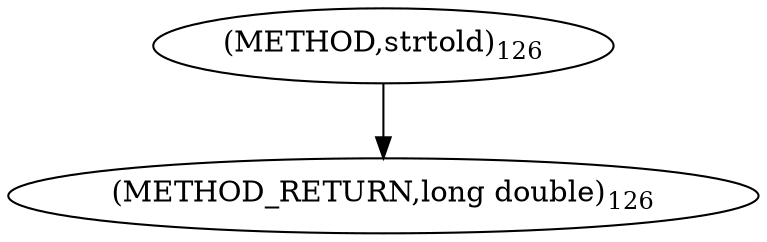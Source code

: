 digraph "strtold" {  
"45357" [label = <(METHOD,strtold)<SUB>126</SUB>> ]
"45360" [label = <(METHOD_RETURN,long double)<SUB>126</SUB>> ]
  "45357" -> "45360" 
}
